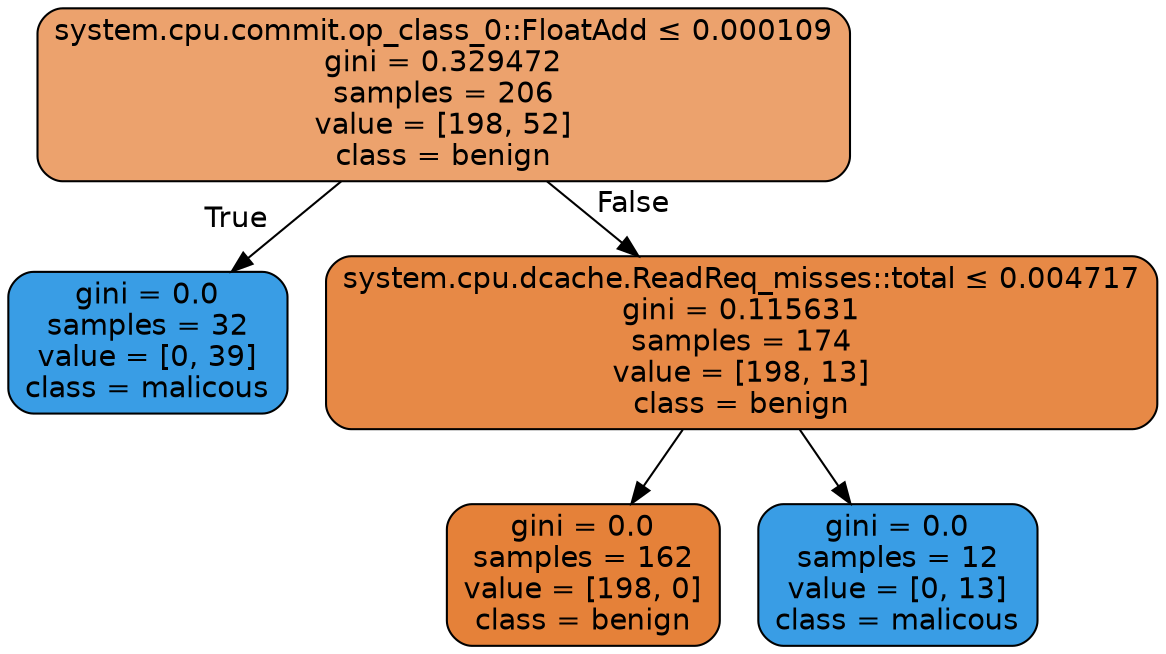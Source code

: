 digraph Tree {
node [shape=box, style="filled, rounded", color="black", fontname=helvetica] ;
edge [fontname=helvetica] ;
0 [label=<system.cpu.commit.op_class_0::FloatAdd &le; 0.000109<br/>gini = 0.329472<br/>samples = 206<br/>value = [198, 52]<br/>class = benign>, fillcolor="#eca26d"] ;
1 [label=<gini = 0.0<br/>samples = 32<br/>value = [0, 39]<br/>class = malicous>, fillcolor="#399de5"] ;
0 -> 1 [labeldistance=2.5, labelangle=45, headlabel="True"] ;
2 [label=<system.cpu.dcache.ReadReq_misses::total &le; 0.004717<br/>gini = 0.115631<br/>samples = 174<br/>value = [198, 13]<br/>class = benign>, fillcolor="#e78946"] ;
0 -> 2 [labeldistance=2.5, labelangle=-45, headlabel="False"] ;
3 [label=<gini = 0.0<br/>samples = 162<br/>value = [198, 0]<br/>class = benign>, fillcolor="#e58139"] ;
2 -> 3 ;
4 [label=<gini = 0.0<br/>samples = 12<br/>value = [0, 13]<br/>class = malicous>, fillcolor="#399de5"] ;
2 -> 4 ;
}
